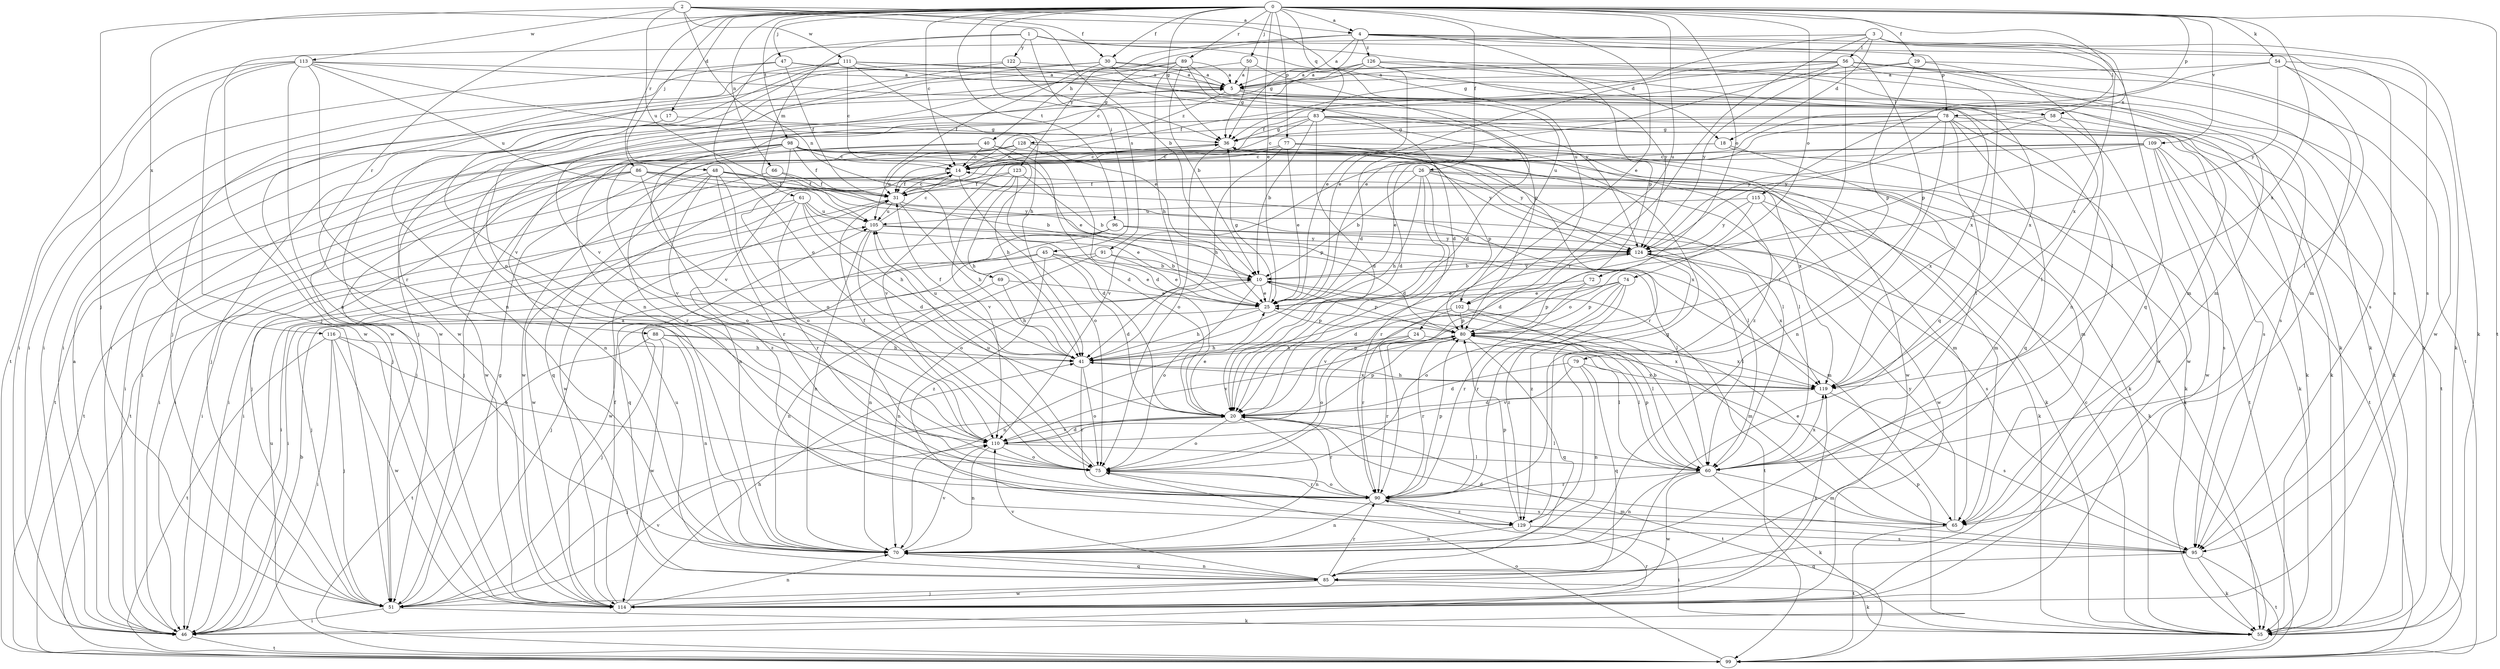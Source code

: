 strict digraph  {
0;
1;
2;
3;
4;
5;
10;
14;
17;
18;
20;
24;
25;
26;
29;
30;
31;
36;
40;
41;
45;
46;
47;
48;
50;
51;
54;
55;
56;
58;
60;
61;
65;
66;
69;
70;
72;
74;
75;
77;
78;
79;
80;
83;
85;
86;
88;
89;
90;
91;
95;
96;
98;
99;
102;
105;
109;
110;
111;
113;
114;
115;
116;
119;
122;
123;
124;
126;
128;
129;
0 -> 4  [label=a];
0 -> 14  [label=c];
0 -> 17  [label=d];
0 -> 24  [label=e];
0 -> 25  [label=e];
0 -> 26  [label=f];
0 -> 29  [label=f];
0 -> 30  [label=f];
0 -> 36  [label=g];
0 -> 45  [label=i];
0 -> 47  [label=j];
0 -> 48  [label=j];
0 -> 50  [label=j];
0 -> 54  [label=k];
0 -> 66  [label=n];
0 -> 72  [label=o];
0 -> 74  [label=o];
0 -> 77  [label=p];
0 -> 78  [label=p];
0 -> 83  [label=q];
0 -> 86  [label=r];
0 -> 88  [label=r];
0 -> 89  [label=r];
0 -> 96  [label=t];
0 -> 98  [label=t];
0 -> 99  [label=t];
0 -> 102  [label=u];
0 -> 109  [label=v];
0 -> 115  [label=x];
0 -> 116  [label=x];
0 -> 119  [label=x];
1 -> 18  [label=d];
1 -> 61  [label=m];
1 -> 75  [label=o];
1 -> 91  [label=s];
1 -> 95  [label=s];
1 -> 102  [label=u];
1 -> 122  [label=y];
2 -> 4  [label=a];
2 -> 10  [label=b];
2 -> 30  [label=f];
2 -> 51  [label=j];
2 -> 69  [label=n];
2 -> 102  [label=u];
2 -> 105  [label=u];
2 -> 111  [label=w];
2 -> 113  [label=w];
3 -> 18  [label=d];
3 -> 36  [label=g];
3 -> 51  [label=j];
3 -> 56  [label=l];
3 -> 58  [label=l];
3 -> 85  [label=q];
3 -> 90  [label=r];
3 -> 119  [label=x];
4 -> 5  [label=a];
4 -> 36  [label=g];
4 -> 40  [label=h];
4 -> 55  [label=k];
4 -> 78  [label=p];
4 -> 79  [label=p];
4 -> 80  [label=p];
4 -> 95  [label=s];
4 -> 123  [label=y];
4 -> 126  [label=z];
5 -> 58  [label=l];
5 -> 60  [label=l];
5 -> 95  [label=s];
5 -> 128  [label=z];
10 -> 25  [label=e];
10 -> 70  [label=n];
10 -> 75  [label=o];
10 -> 80  [label=p];
10 -> 99  [label=t];
10 -> 124  [label=y];
14 -> 31  [label=f];
14 -> 46  [label=i];
14 -> 75  [label=o];
14 -> 114  [label=w];
17 -> 36  [label=g];
17 -> 51  [label=j];
18 -> 14  [label=c];
18 -> 55  [label=k];
18 -> 114  [label=w];
18 -> 119  [label=x];
20 -> 25  [label=e];
20 -> 51  [label=j];
20 -> 60  [label=l];
20 -> 70  [label=n];
20 -> 75  [label=o];
20 -> 80  [label=p];
20 -> 90  [label=r];
20 -> 99  [label=t];
20 -> 110  [label=v];
24 -> 41  [label=h];
24 -> 75  [label=o];
24 -> 90  [label=r];
24 -> 119  [label=x];
25 -> 36  [label=g];
25 -> 41  [label=h];
25 -> 51  [label=j];
25 -> 80  [label=p];
26 -> 10  [label=b];
26 -> 20  [label=d];
26 -> 31  [label=f];
26 -> 41  [label=h];
26 -> 55  [label=k];
26 -> 60  [label=l];
26 -> 65  [label=m];
26 -> 90  [label=r];
29 -> 5  [label=a];
29 -> 31  [label=f];
29 -> 65  [label=m];
29 -> 70  [label=n];
29 -> 80  [label=p];
30 -> 5  [label=a];
30 -> 31  [label=f];
30 -> 46  [label=i];
30 -> 65  [label=m];
30 -> 75  [label=o];
30 -> 80  [label=p];
31 -> 14  [label=c];
31 -> 41  [label=h];
31 -> 46  [label=i];
31 -> 55  [label=k];
31 -> 105  [label=u];
36 -> 14  [label=c];
36 -> 31  [label=f];
36 -> 75  [label=o];
36 -> 114  [label=w];
36 -> 119  [label=x];
40 -> 14  [label=c];
40 -> 20  [label=d];
40 -> 41  [label=h];
40 -> 51  [label=j];
40 -> 90  [label=r];
40 -> 124  [label=y];
41 -> 31  [label=f];
41 -> 75  [label=o];
41 -> 80  [label=p];
41 -> 90  [label=r];
41 -> 105  [label=u];
41 -> 119  [label=x];
45 -> 10  [label=b];
45 -> 20  [label=d];
45 -> 25  [label=e];
45 -> 46  [label=i];
45 -> 51  [label=j];
45 -> 129  [label=z];
46 -> 5  [label=a];
46 -> 10  [label=b];
46 -> 90  [label=r];
46 -> 99  [label=t];
47 -> 5  [label=a];
47 -> 31  [label=f];
47 -> 46  [label=i];
47 -> 51  [label=j];
47 -> 55  [label=k];
48 -> 31  [label=f];
48 -> 46  [label=i];
48 -> 65  [label=m];
48 -> 75  [label=o];
48 -> 85  [label=q];
48 -> 90  [label=r];
48 -> 119  [label=x];
48 -> 124  [label=y];
48 -> 129  [label=z];
50 -> 5  [label=a];
50 -> 20  [label=d];
50 -> 36  [label=g];
50 -> 46  [label=i];
51 -> 36  [label=g];
51 -> 46  [label=i];
51 -> 55  [label=k];
51 -> 110  [label=v];
54 -> 5  [label=a];
54 -> 25  [label=e];
54 -> 55  [label=k];
54 -> 60  [label=l];
54 -> 114  [label=w];
54 -> 124  [label=y];
55 -> 14  [label=c];
55 -> 80  [label=p];
56 -> 5  [label=a];
56 -> 20  [label=d];
56 -> 25  [label=e];
56 -> 31  [label=f];
56 -> 65  [label=m];
56 -> 85  [label=q];
56 -> 90  [label=r];
56 -> 95  [label=s];
56 -> 99  [label=t];
56 -> 124  [label=y];
58 -> 36  [label=g];
58 -> 55  [label=k];
58 -> 114  [label=w];
58 -> 124  [label=y];
60 -> 10  [label=b];
60 -> 55  [label=k];
60 -> 65  [label=m];
60 -> 70  [label=n];
60 -> 80  [label=p];
60 -> 90  [label=r];
60 -> 114  [label=w];
60 -> 119  [label=x];
61 -> 20  [label=d];
61 -> 25  [label=e];
61 -> 41  [label=h];
61 -> 46  [label=i];
61 -> 90  [label=r];
61 -> 105  [label=u];
61 -> 114  [label=w];
65 -> 25  [label=e];
65 -> 99  [label=t];
65 -> 124  [label=y];
66 -> 10  [label=b];
66 -> 31  [label=f];
66 -> 99  [label=t];
69 -> 25  [label=e];
69 -> 41  [label=h];
69 -> 70  [label=n];
70 -> 5  [label=a];
70 -> 85  [label=q];
70 -> 110  [label=v];
72 -> 25  [label=e];
72 -> 80  [label=p];
72 -> 90  [label=r];
74 -> 25  [label=e];
74 -> 75  [label=o];
74 -> 80  [label=p];
74 -> 90  [label=r];
74 -> 110  [label=v];
74 -> 129  [label=z];
75 -> 90  [label=r];
75 -> 95  [label=s];
75 -> 105  [label=u];
77 -> 14  [label=c];
77 -> 25  [label=e];
77 -> 41  [label=h];
77 -> 80  [label=p];
77 -> 90  [label=r];
77 -> 99  [label=t];
77 -> 110  [label=v];
78 -> 20  [label=d];
78 -> 36  [label=g];
78 -> 46  [label=i];
78 -> 55  [label=k];
78 -> 60  [label=l];
78 -> 70  [label=n];
78 -> 85  [label=q];
78 -> 114  [label=w];
78 -> 124  [label=y];
79 -> 20  [label=d];
79 -> 70  [label=n];
79 -> 85  [label=q];
79 -> 110  [label=v];
79 -> 119  [label=x];
80 -> 41  [label=h];
80 -> 60  [label=l];
80 -> 85  [label=q];
80 -> 90  [label=r];
80 -> 110  [label=v];
80 -> 119  [label=x];
83 -> 10  [label=b];
83 -> 14  [label=c];
83 -> 20  [label=d];
83 -> 36  [label=g];
83 -> 51  [label=j];
83 -> 55  [label=k];
83 -> 95  [label=s];
83 -> 99  [label=t];
83 -> 110  [label=v];
83 -> 129  [label=z];
85 -> 51  [label=j];
85 -> 55  [label=k];
85 -> 70  [label=n];
85 -> 90  [label=r];
85 -> 105  [label=u];
85 -> 110  [label=v];
85 -> 114  [label=w];
86 -> 31  [label=f];
86 -> 46  [label=i];
86 -> 51  [label=j];
86 -> 55  [label=k];
86 -> 75  [label=o];
86 -> 80  [label=p];
86 -> 99  [label=t];
88 -> 41  [label=h];
88 -> 60  [label=l];
88 -> 70  [label=n];
88 -> 99  [label=t];
88 -> 114  [label=w];
89 -> 5  [label=a];
89 -> 10  [label=b];
89 -> 14  [label=c];
89 -> 20  [label=d];
89 -> 41  [label=h];
89 -> 51  [label=j];
89 -> 110  [label=v];
89 -> 124  [label=y];
90 -> 65  [label=m];
90 -> 70  [label=n];
90 -> 75  [label=o];
90 -> 80  [label=p];
90 -> 129  [label=z];
91 -> 10  [label=b];
91 -> 25  [label=e];
91 -> 51  [label=j];
91 -> 70  [label=n];
95 -> 20  [label=d];
95 -> 55  [label=k];
95 -> 85  [label=q];
95 -> 99  [label=t];
96 -> 46  [label=i];
96 -> 65  [label=m];
96 -> 85  [label=q];
96 -> 95  [label=s];
96 -> 114  [label=w];
96 -> 124  [label=y];
98 -> 14  [label=c];
98 -> 25  [label=e];
98 -> 31  [label=f];
98 -> 60  [label=l];
98 -> 65  [label=m];
98 -> 70  [label=n];
98 -> 75  [label=o];
98 -> 99  [label=t];
98 -> 110  [label=v];
98 -> 114  [label=w];
98 -> 124  [label=y];
99 -> 75  [label=o];
99 -> 105  [label=u];
102 -> 60  [label=l];
102 -> 65  [label=m];
102 -> 70  [label=n];
102 -> 80  [label=p];
102 -> 90  [label=r];
105 -> 14  [label=c];
105 -> 60  [label=l];
105 -> 70  [label=n];
105 -> 75  [label=o];
105 -> 124  [label=y];
109 -> 14  [label=c];
109 -> 25  [label=e];
109 -> 55  [label=k];
109 -> 75  [label=o];
109 -> 95  [label=s];
109 -> 99  [label=t];
109 -> 110  [label=v];
109 -> 114  [label=w];
110 -> 20  [label=d];
110 -> 31  [label=f];
110 -> 60  [label=l];
110 -> 70  [label=n];
110 -> 75  [label=o];
111 -> 5  [label=a];
111 -> 14  [label=c];
111 -> 41  [label=h];
111 -> 46  [label=i];
111 -> 60  [label=l];
111 -> 70  [label=n];
111 -> 114  [label=w];
111 -> 119  [label=x];
113 -> 5  [label=a];
113 -> 25  [label=e];
113 -> 46  [label=i];
113 -> 55  [label=k];
113 -> 70  [label=n];
113 -> 90  [label=r];
113 -> 99  [label=t];
113 -> 105  [label=u];
113 -> 114  [label=w];
114 -> 31  [label=f];
114 -> 41  [label=h];
114 -> 70  [label=n];
114 -> 119  [label=x];
115 -> 20  [label=d];
115 -> 55  [label=k];
115 -> 105  [label=u];
115 -> 114  [label=w];
115 -> 124  [label=y];
116 -> 41  [label=h];
116 -> 46  [label=i];
116 -> 51  [label=j];
116 -> 75  [label=o];
116 -> 99  [label=t];
116 -> 114  [label=w];
119 -> 20  [label=d];
119 -> 41  [label=h];
119 -> 95  [label=s];
122 -> 5  [label=a];
122 -> 36  [label=g];
122 -> 110  [label=v];
122 -> 114  [label=w];
123 -> 10  [label=b];
123 -> 20  [label=d];
123 -> 31  [label=f];
123 -> 41  [label=h];
123 -> 70  [label=n];
123 -> 110  [label=v];
124 -> 10  [label=b];
124 -> 20  [label=d];
124 -> 60  [label=l];
124 -> 119  [label=x];
124 -> 129  [label=z];
126 -> 5  [label=a];
126 -> 25  [label=e];
126 -> 55  [label=k];
126 -> 70  [label=n];
126 -> 114  [label=w];
126 -> 119  [label=x];
126 -> 124  [label=y];
128 -> 14  [label=c];
128 -> 20  [label=d];
128 -> 46  [label=i];
128 -> 51  [label=j];
128 -> 55  [label=k];
128 -> 60  [label=l];
128 -> 105  [label=u];
129 -> 36  [label=g];
129 -> 46  [label=i];
129 -> 70  [label=n];
129 -> 80  [label=p];
129 -> 95  [label=s];
}
